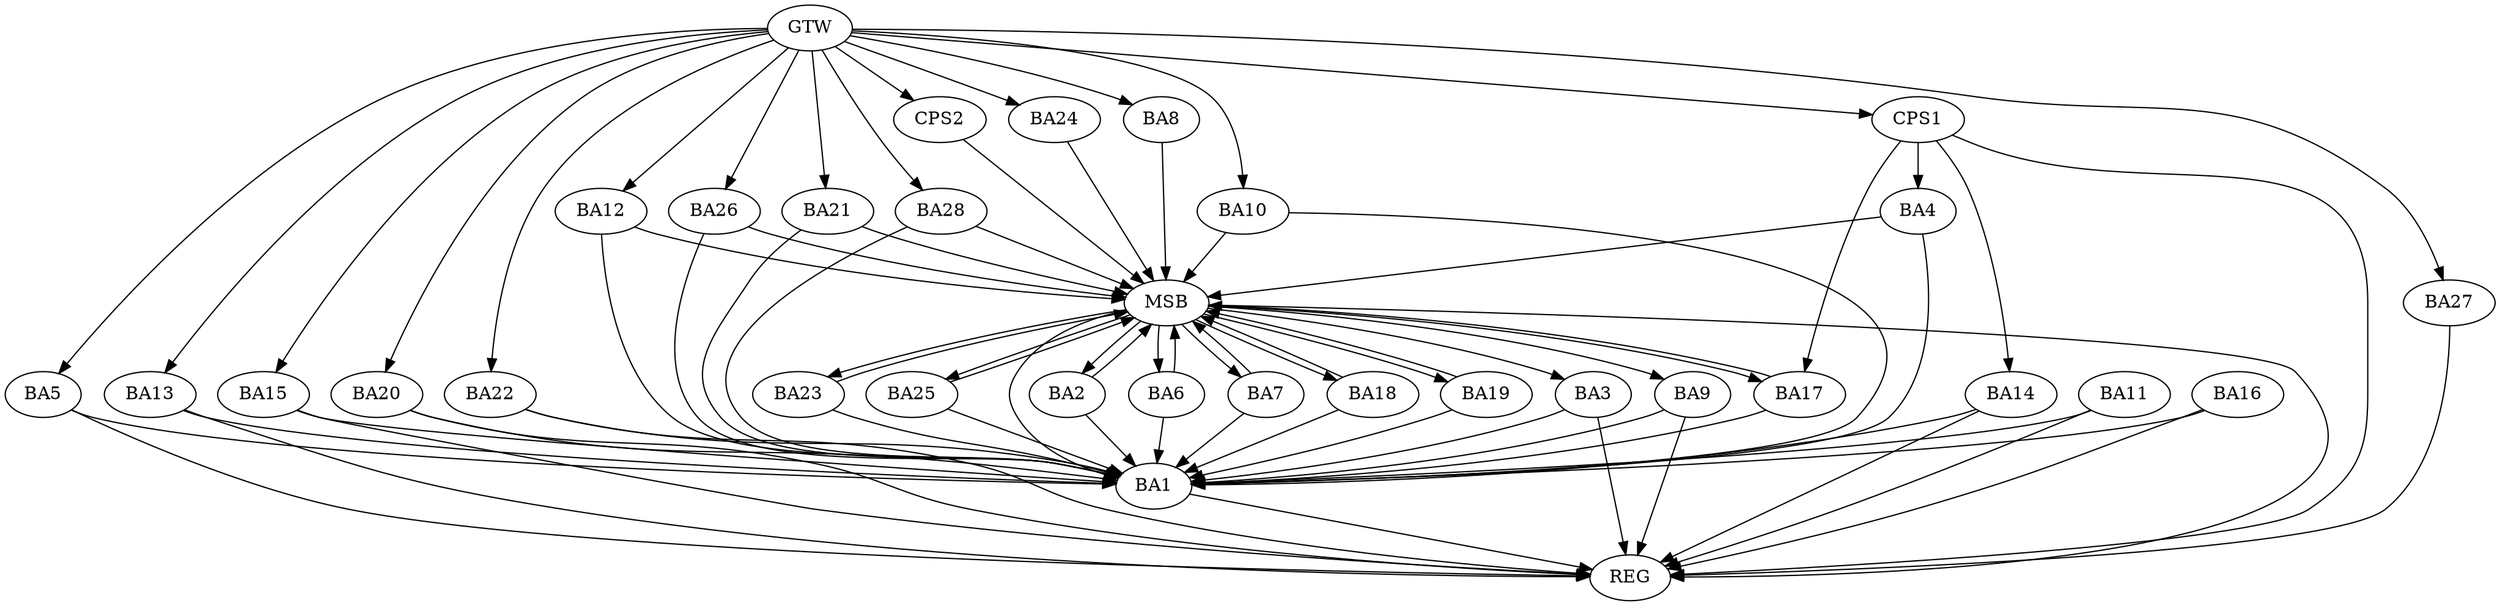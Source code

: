 strict digraph G {
  BA1 [ label="BA1" ];
  BA2 [ label="BA2" ];
  BA3 [ label="BA3" ];
  BA4 [ label="BA4" ];
  BA5 [ label="BA5" ];
  BA6 [ label="BA6" ];
  BA7 [ label="BA7" ];
  BA8 [ label="BA8" ];
  BA9 [ label="BA9" ];
  BA10 [ label="BA10" ];
  BA11 [ label="BA11" ];
  BA12 [ label="BA12" ];
  BA13 [ label="BA13" ];
  BA14 [ label="BA14" ];
  BA15 [ label="BA15" ];
  BA16 [ label="BA16" ];
  BA17 [ label="BA17" ];
  BA18 [ label="BA18" ];
  BA19 [ label="BA19" ];
  BA20 [ label="BA20" ];
  BA21 [ label="BA21" ];
  BA22 [ label="BA22" ];
  BA23 [ label="BA23" ];
  BA24 [ label="BA24" ];
  BA25 [ label="BA25" ];
  BA26 [ label="BA26" ];
  BA27 [ label="BA27" ];
  BA28 [ label="BA28" ];
  CPS1 [ label="CPS1" ];
  CPS2 [ label="CPS2" ];
  GTW [ label="GTW" ];
  REG [ label="REG" ];
  MSB [ label="MSB" ];
  BA3 -> BA1;
  BA14 -> BA1;
  BA20 -> BA1;
  CPS1 -> BA17;
  CPS1 -> BA14;
  CPS1 -> BA4;
  GTW -> BA5;
  GTW -> BA8;
  GTW -> BA10;
  GTW -> BA12;
  GTW -> BA13;
  GTW -> BA15;
  GTW -> BA20;
  GTW -> BA21;
  GTW -> BA22;
  GTW -> BA24;
  GTW -> BA26;
  GTW -> BA27;
  GTW -> BA28;
  GTW -> CPS1;
  GTW -> CPS2;
  BA1 -> REG;
  BA3 -> REG;
  BA5 -> REG;
  BA9 -> REG;
  BA11 -> REG;
  BA13 -> REG;
  BA14 -> REG;
  BA15 -> REG;
  BA16 -> REG;
  BA20 -> REG;
  BA22 -> REG;
  BA27 -> REG;
  CPS1 -> REG;
  BA2 -> MSB;
  MSB -> BA1;
  MSB -> REG;
  BA4 -> MSB;
  MSB -> BA3;
  BA6 -> MSB;
  BA7 -> MSB;
  MSB -> BA6;
  BA8 -> MSB;
  BA10 -> MSB;
  BA12 -> MSB;
  BA17 -> MSB;
  MSB -> BA7;
  BA18 -> MSB;
  BA19 -> MSB;
  MSB -> BA17;
  BA21 -> MSB;
  MSB -> BA9;
  BA23 -> MSB;
  MSB -> BA2;
  BA24 -> MSB;
  BA25 -> MSB;
  MSB -> BA19;
  BA26 -> MSB;
  BA28 -> MSB;
  MSB -> BA25;
  CPS2 -> MSB;
  MSB -> BA18;
  MSB -> BA23;
  BA17 -> BA1;
  BA4 -> BA1;
  BA9 -> BA1;
  BA19 -> BA1;
  BA12 -> BA1;
  BA2 -> BA1;
  BA26 -> BA1;
  BA25 -> BA1;
  BA21 -> BA1;
  BA5 -> BA1;
  BA6 -> BA1;
  BA18 -> BA1;
  BA16 -> BA1;
  BA22 -> BA1;
  BA7 -> BA1;
  BA15 -> BA1;
  BA10 -> BA1;
  BA11 -> BA1;
  BA23 -> BA1;
  BA28 -> BA1;
  BA13 -> BA1;
}
